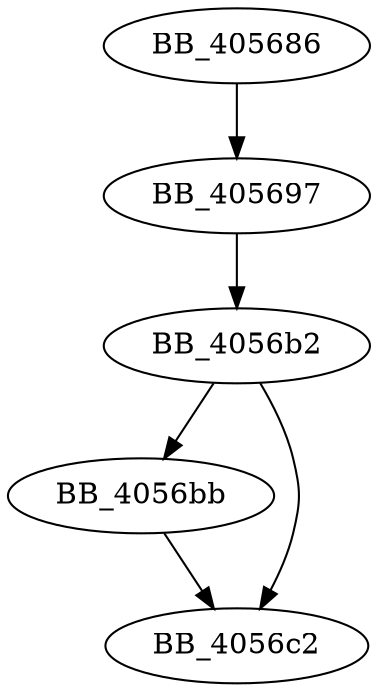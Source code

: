 DiGraph ___crtGetStringTypeA{
BB_405686->BB_405697
BB_405697->BB_4056b2
BB_4056b2->BB_4056bb
BB_4056b2->BB_4056c2
BB_4056bb->BB_4056c2
}
